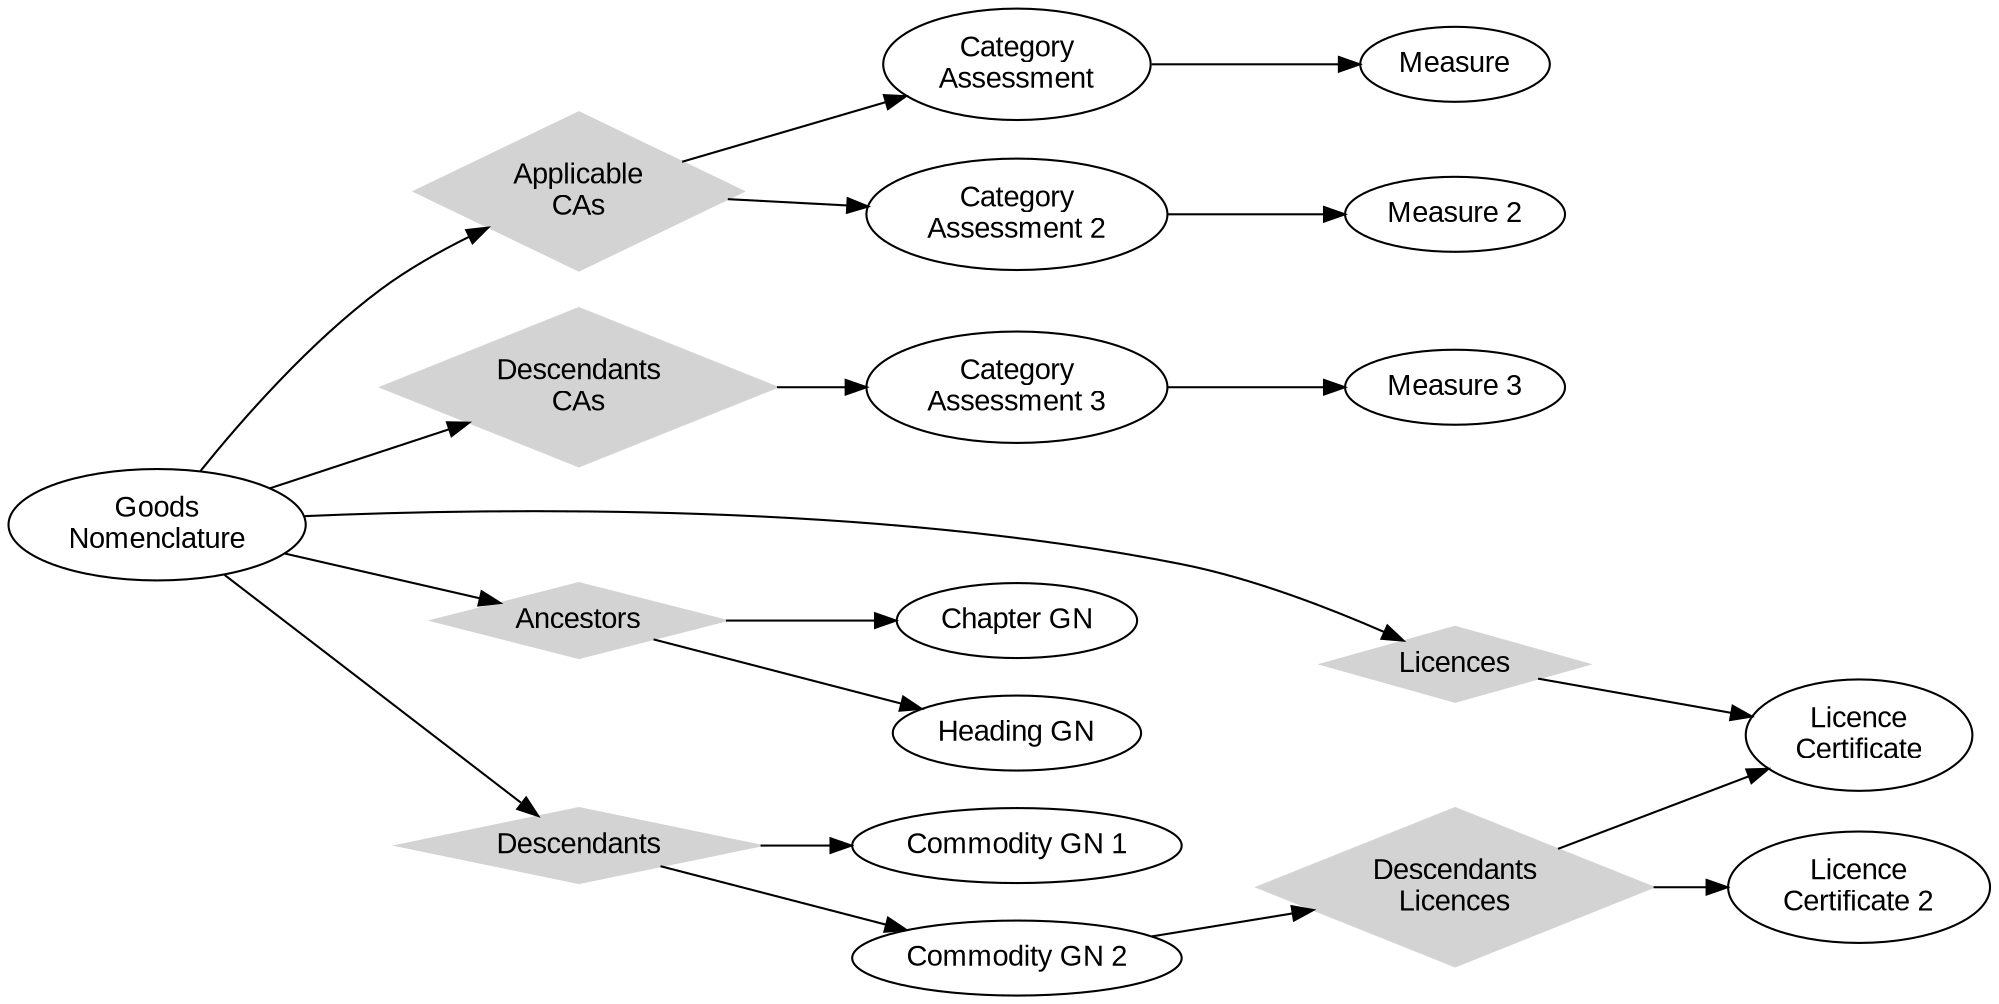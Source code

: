 digraph {
    rankdir="LR"
    fontname="Arial,sans-serif"
    node [fontname="Arial,sans-serif"]
    edge [fontname="Arial,sans-serif"]

    node [shape=diamond,style=filled,color=lightgrey];
    "Applicable\nCAs";
    "Descendants\nCAs";
    "Licences";
    "Descendants\nLicences";
    "Ancestors";
    "Descendants";

    node [shape=ellipse,style=unfilled,color=black];
    "Goods\nNomenclature" -> "Applicable\nCAs"
    "Goods\nNomenclature" -> "Licences"
    "Applicable\nCAs" -> "Category\nAssessment"
    "Category\nAssessment 2" -> "Measure 2"
    "Applicable\nCAs" -> "Category\nAssessment 2"
    "Category\nAssessment" -> "Measure"
    "Goods\nNomenclature" -> "Descendants\nCAs"
    "Descendants\nCAs" -> "Category\nAssessment 3"
    "Category\nAssessment 3" -> "Measure 3"
    "Goods\nNomenclature" -> "Ancestors"
    "Ancestors" -> "Chapter GN"
    "Ancestors" -> "Heading GN"
    "Goods\nNomenclature" -> "Descendants"
    "Descendants" -> "Commodity GN 1"
    "Descendants" -> "Commodity GN 2"
    "Licences" -> "Licence\nCertificate"
    "Commodity GN 2" -> "Descendants\nLicences"
    "Descendants\nLicences" -> "Licence\nCertificate"
    "Descendants\nLicences" -> "Licence\nCertificate 2"
}
